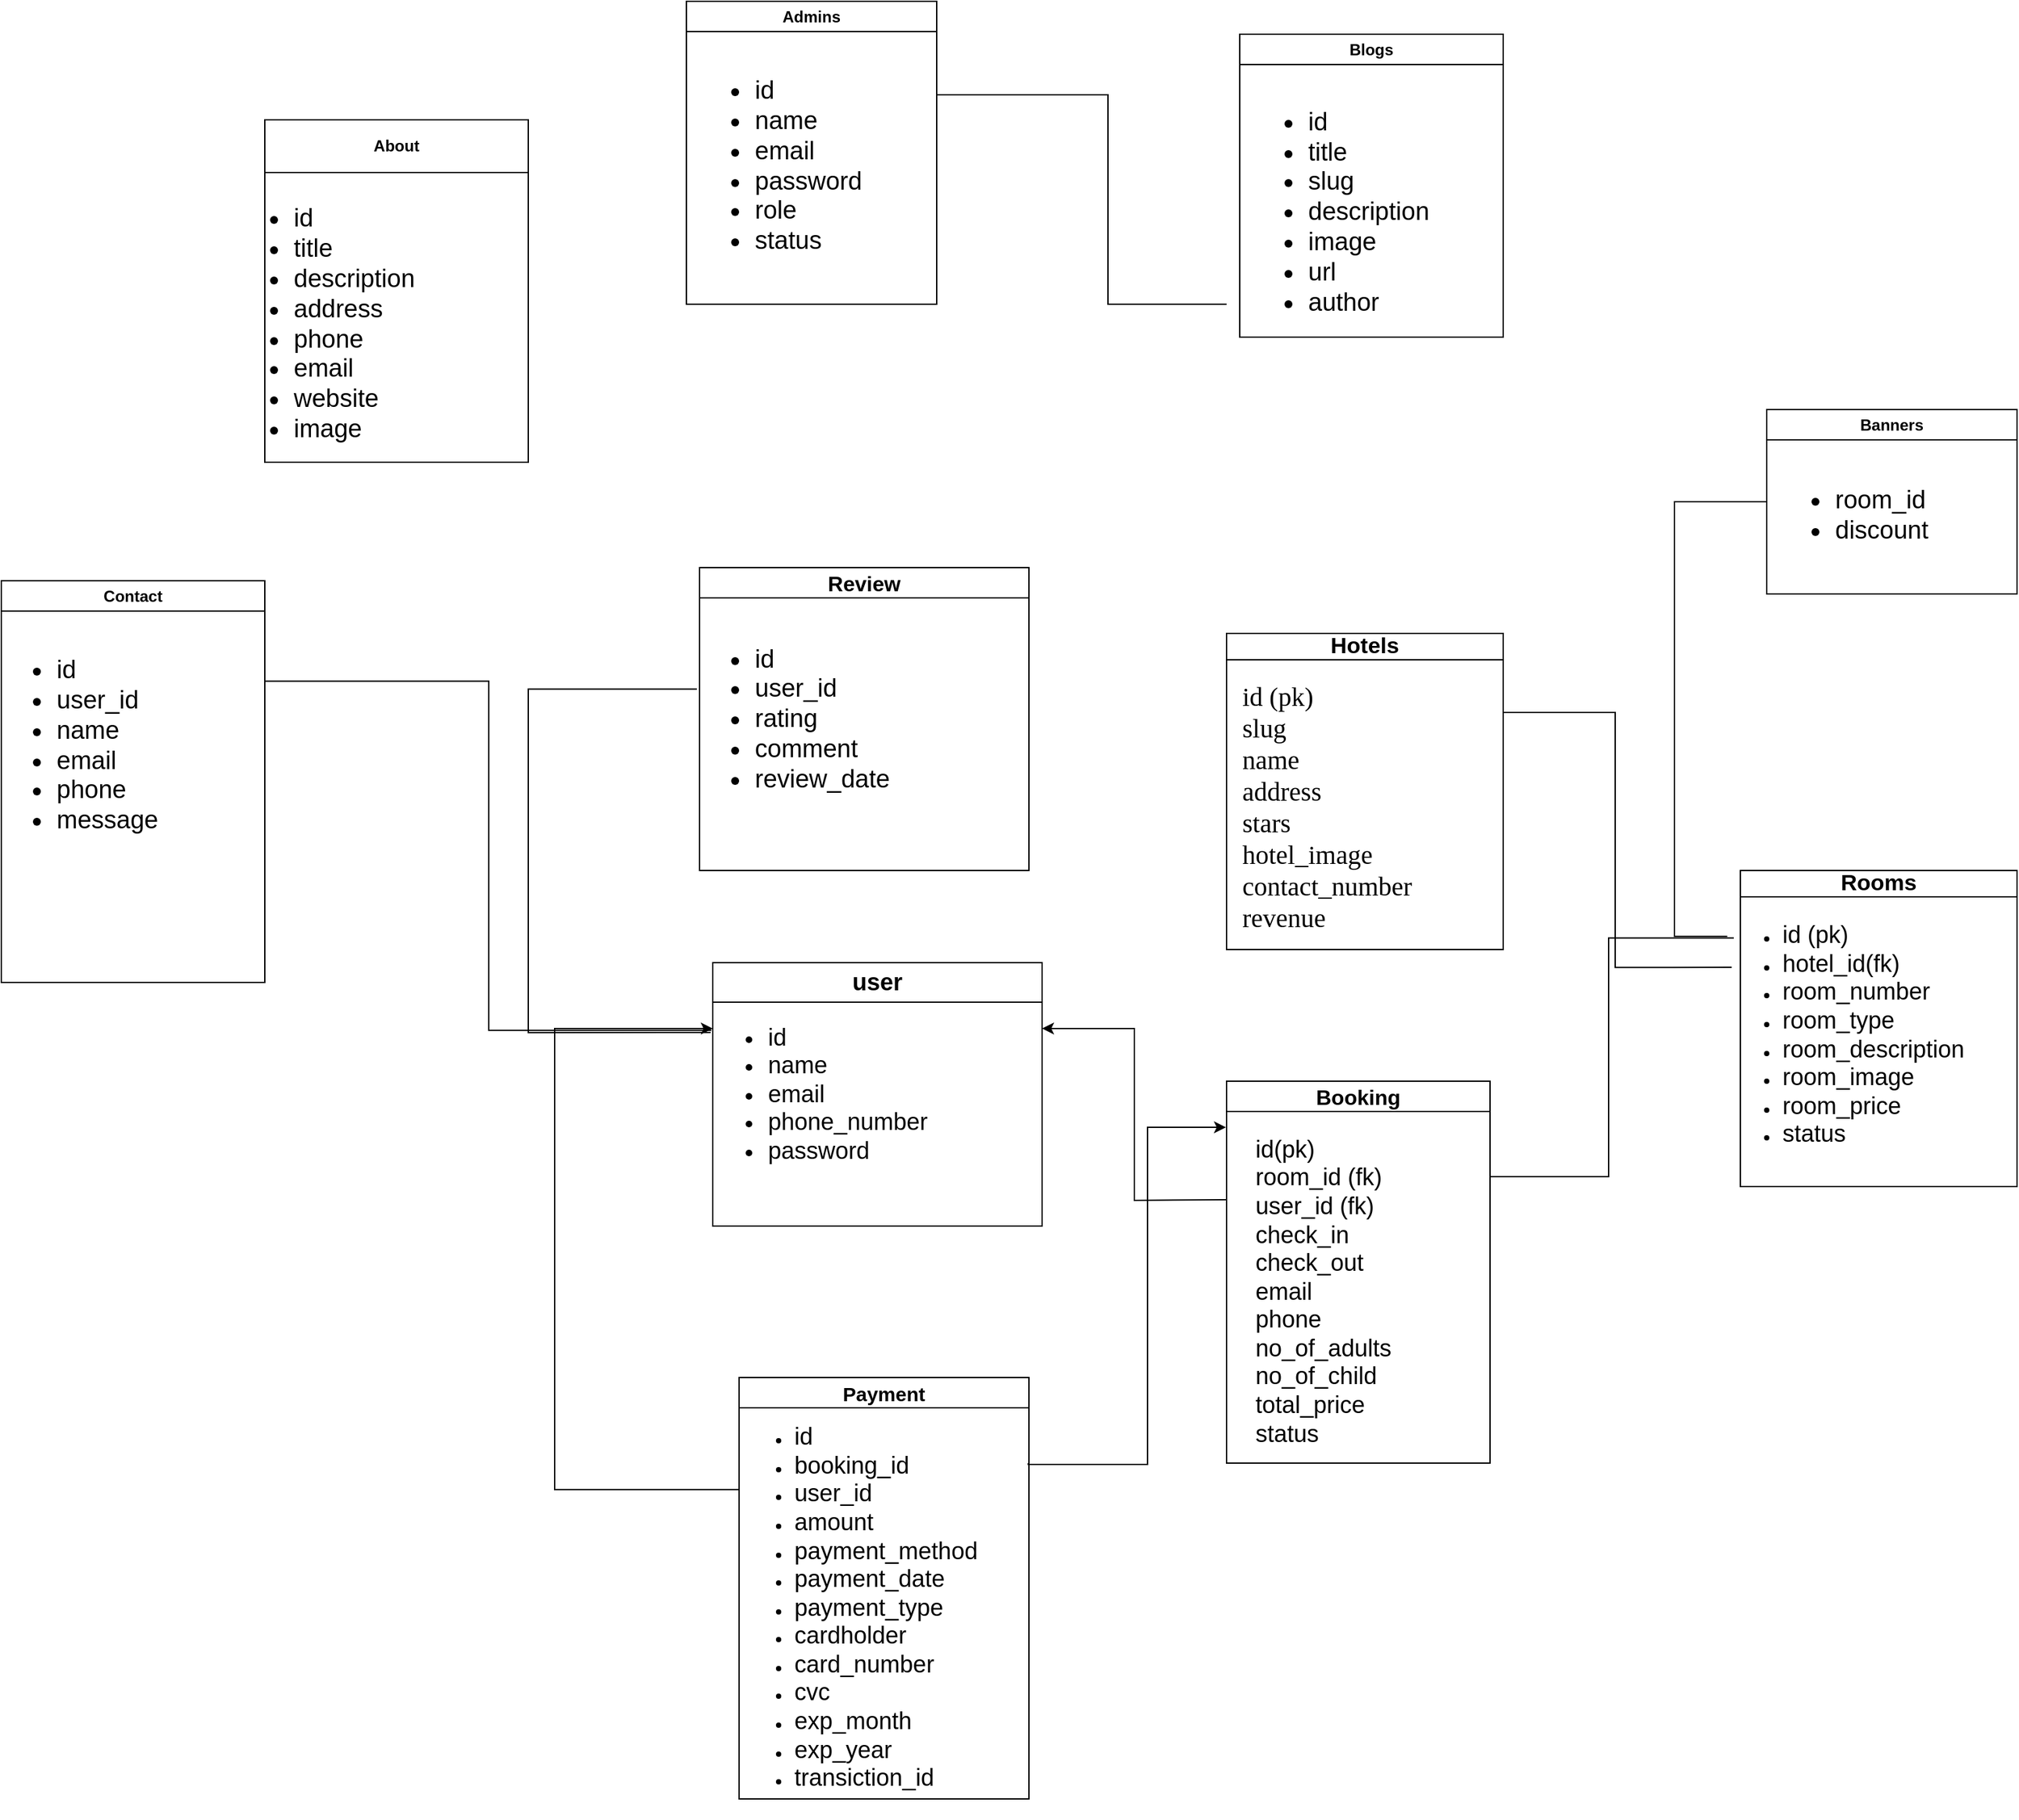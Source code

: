<mxfile scale="1" border="0" version="24.7.16">
  <diagram name="Page-1" id="7tW2MRgbk4w8lTmDE0QK">
    <mxGraphModel dx="3448" dy="2230" grid="1" gridSize="10" guides="1" tooltips="1" connect="1" arrows="1" fold="1" page="1" pageScale="1" pageWidth="850" pageHeight="1100" math="0" shadow="0">
      <root>
        <mxCell id="0" />
        <mxCell id="1" parent="0" />
        <mxCell id="sQE7p52MdIrEef-SsG3c-1" value="&lt;font style=&quot;font-size: 17px;&quot;&gt;Hotels&lt;/font&gt;" style="swimlane;whiteSpace=wrap;html=1;startSize=20;" parent="1" vertex="1">
          <mxGeometry x="80" y="-210" width="210" height="240" as="geometry" />
        </mxCell>
        <mxCell id="sQE7p52MdIrEef-SsG3c-3" value="id (pk)&lt;div&gt;slug&lt;br&gt;&lt;div style=&quot;font-size: 20px;&quot;&gt;name&lt;/div&gt;&lt;div style=&quot;font-size: 20px;&quot;&gt;address&lt;/div&gt;&lt;div style=&quot;font-size: 20px;&quot;&gt;stars&lt;/div&gt;&lt;div style=&quot;font-size: 20px;&quot;&gt;hotel_image&lt;/div&gt;&lt;div style=&quot;font-size: 20px;&quot;&gt;contact_number&amp;nbsp;&lt;/div&gt;&lt;div style=&quot;font-size: 20px;&quot;&gt;revenue&lt;/div&gt;&lt;/div&gt;" style="text;html=1;align=left;verticalAlign=bottom;resizable=0;points=[];autosize=1;strokeColor=none;fillColor=none;fontSize=20;fontFamily=Times New Roman;" parent="sQE7p52MdIrEef-SsG3c-1" vertex="1">
          <mxGeometry x="10" y="20" width="160" height="210" as="geometry" />
        </mxCell>
        <mxCell id="vu3Hggt9nAvQAzfozkWM-8" style="edgeStyle=orthogonalEdgeStyle;rounded=0;orthogonalLoop=1;jettySize=auto;html=1;entryX=1;entryY=0.25;entryDx=0;entryDy=0;" edge="1" parent="1" target="sQE7p52MdIrEef-SsG3c-10">
          <mxGeometry relative="1" as="geometry">
            <mxPoint x="-50" y="110" as="targetPoint" />
            <mxPoint x="80" y="220" as="sourcePoint" />
          </mxGeometry>
        </mxCell>
        <mxCell id="sQE7p52MdIrEef-SsG3c-7" value="&lt;font style=&quot;font-size: 16px;&quot;&gt;Booking&lt;/font&gt;" style="swimlane;whiteSpace=wrap;html=1;labelBackgroundColor=none;" parent="1" vertex="1">
          <mxGeometry x="80" y="130" width="200" height="290" as="geometry" />
        </mxCell>
        <mxCell id="sQE7p52MdIrEef-SsG3c-9" value="&lt;span style=&quot;font-size: 18px;&quot;&gt;id(pk)&lt;/span&gt;&lt;div&gt;&lt;span style=&quot;font-size: 18px;&quot;&gt;room_id (fk)&lt;/span&gt;&lt;/div&gt;&lt;div&gt;&lt;span style=&quot;font-size: 18px;&quot;&gt;user_id (fk)&lt;/span&gt;&lt;/div&gt;&lt;div&gt;&lt;span style=&quot;font-size: 18px;&quot;&gt;check_in&lt;/span&gt;&lt;/div&gt;&lt;div&gt;&lt;span style=&quot;font-size: 18px;&quot;&gt;check_out&lt;/span&gt;&lt;/div&gt;&lt;div&gt;&lt;span style=&quot;font-size: 18px;&quot;&gt;email&lt;/span&gt;&lt;/div&gt;&lt;div&gt;&lt;span style=&quot;font-size: 18px;&quot;&gt;phone&lt;/span&gt;&lt;/div&gt;&lt;div&gt;&lt;span style=&quot;font-size: 18px;&quot;&gt;no_of_adults&lt;/span&gt;&lt;/div&gt;&lt;div&gt;&lt;span style=&quot;font-size: 18px;&quot;&gt;no_of_child&lt;/span&gt;&lt;/div&gt;&lt;div&gt;&lt;span style=&quot;font-size: 18px;&quot;&gt;total_price&lt;/span&gt;&lt;/div&gt;&lt;div&gt;&lt;span style=&quot;font-size: 18px;&quot;&gt;status&lt;/span&gt;&lt;/div&gt;" style="text;html=1;align=left;verticalAlign=middle;resizable=0;points=[];autosize=1;strokeColor=none;fillColor=none;" parent="sQE7p52MdIrEef-SsG3c-7" vertex="1">
          <mxGeometry x="20" y="35" width="130" height="250" as="geometry" />
        </mxCell>
        <mxCell id="vu3Hggt9nAvQAzfozkWM-11" style="edgeStyle=orthogonalEdgeStyle;rounded=0;orthogonalLoop=1;jettySize=auto;html=1;exitX=1;exitY=0.25;exitDx=0;exitDy=0;" edge="1" parent="sQE7p52MdIrEef-SsG3c-7">
          <mxGeometry relative="1" as="geometry">
            <mxPoint x="-0.5" y="35" as="targetPoint" />
            <mxPoint x="-150.5" y="290" as="sourcePoint" />
            <Array as="points">
              <mxPoint x="-150" y="291" />
              <mxPoint x="-60" y="291" />
              <mxPoint x="-60" y="35" />
            </Array>
          </mxGeometry>
        </mxCell>
        <mxCell id="sQE7p52MdIrEef-SsG3c-10" value="&lt;font style=&quot;font-size: 18px;&quot;&gt;user&lt;/font&gt;" style="swimlane;whiteSpace=wrap;html=1;startSize=30;" parent="1" vertex="1">
          <mxGeometry x="-310" y="40" width="250" height="200" as="geometry" />
        </mxCell>
        <mxCell id="sQE7p52MdIrEef-SsG3c-17" value="&lt;ul style=&quot;&quot;&gt;&lt;li style=&quot;font-size: 18px;&quot;&gt;&lt;font style=&quot;font-size: 18px;&quot;&gt;id&lt;/font&gt;&lt;/li&gt;&lt;li style=&quot;font-size: 18px;&quot;&gt;&lt;font style=&quot;font-size: 18px;&quot;&gt;name&lt;/font&gt;&lt;/li&gt;&lt;li style=&quot;font-size: 18px;&quot;&gt;&lt;font style=&quot;font-size: 18px;&quot;&gt;email&lt;/font&gt;&lt;/li&gt;&lt;li style=&quot;font-size: 18px;&quot;&gt;&lt;font style=&quot;font-size: 18px;&quot;&gt;phone_number&lt;/font&gt;&lt;/li&gt;&lt;li style=&quot;font-size: 18px;&quot;&gt;&lt;font style=&quot;font-size: 18px;&quot;&gt;password&lt;/font&gt;&lt;/li&gt;&lt;/ul&gt;" style="text;html=1;align=left;verticalAlign=middle;resizable=0;points=[];autosize=1;strokeColor=none;fillColor=none;" parent="sQE7p52MdIrEef-SsG3c-10" vertex="1">
          <mxGeometry y="25" width="180" height="150" as="geometry" />
        </mxCell>
        <mxCell id="sQE7p52MdIrEef-SsG3c-23" value="&lt;font style=&quot;font-size: 15px;&quot;&gt;Payment&lt;/font&gt;" style="swimlane;whiteSpace=wrap;html=1;" parent="1" vertex="1">
          <mxGeometry x="-290" y="355" width="220" height="320" as="geometry" />
        </mxCell>
        <mxCell id="sQE7p52MdIrEef-SsG3c-24" value="&lt;ul&gt;&lt;li&gt;&lt;font style=&quot;font-size: 18px;&quot;&gt;id&amp;nbsp;&lt;/font&gt;&lt;/li&gt;&lt;li&gt;&lt;font style=&quot;font-size: 18px;&quot;&gt;booking_id&lt;/font&gt;&lt;/li&gt;&lt;li&gt;&lt;font style=&quot;font-size: 18px;&quot;&gt;user_id&lt;/font&gt;&lt;/li&gt;&lt;li&gt;&lt;font style=&quot;font-size: 18px;&quot;&gt;amount&lt;/font&gt;&lt;/li&gt;&lt;li&gt;&lt;font style=&quot;font-size: 18px;&quot;&gt;payment_method&lt;/font&gt;&lt;/li&gt;&lt;li&gt;&lt;font style=&quot;font-size: 18px;&quot;&gt;payment_date&lt;/font&gt;&lt;/li&gt;&lt;li&gt;&lt;font style=&quot;font-size: 18px;&quot;&gt;payment_type&lt;/font&gt;&lt;/li&gt;&lt;li&gt;&lt;font style=&quot;font-size: 18px;&quot;&gt;cardholder&lt;/font&gt;&lt;/li&gt;&lt;li&gt;&lt;font style=&quot;font-size: 18px;&quot;&gt;card_number&lt;/font&gt;&lt;/li&gt;&lt;li&gt;&lt;font style=&quot;font-size: 18px;&quot;&gt;cvc&lt;/font&gt;&lt;/li&gt;&lt;li&gt;&lt;font style=&quot;font-size: 18px;&quot;&gt;exp_month&lt;/font&gt;&lt;/li&gt;&lt;li&gt;&lt;font style=&quot;font-size: 18px;&quot;&gt;exp_year&lt;/font&gt;&lt;/li&gt;&lt;li&gt;&lt;font style=&quot;font-size: 18px;&quot;&gt;transiction_id&lt;/font&gt;&lt;/li&gt;&lt;/ul&gt;" style="text;html=1;align=left;verticalAlign=middle;resizable=0;points=[];autosize=1;strokeColor=none;fillColor=none;" parent="sQE7p52MdIrEef-SsG3c-23" vertex="1">
          <mxGeometry y="15" width="200" height="320" as="geometry" />
        </mxCell>
        <mxCell id="sQE7p52MdIrEef-SsG3c-26" value="&lt;font style=&quot;font-size: 16px;&quot;&gt;Review&lt;/font&gt;" style="swimlane;whiteSpace=wrap;html=1;" parent="1" vertex="1">
          <mxGeometry x="-320" y="-260" width="250" height="230" as="geometry" />
        </mxCell>
        <mxCell id="sQE7p52MdIrEef-SsG3c-27" value="&lt;ul style=&quot;font-size: 19px;&quot;&gt;&lt;li style=&quot;font-size: 19px;&quot;&gt;&lt;font style=&quot;font-size: 19px;&quot;&gt;id&lt;/font&gt;&lt;/li&gt;&lt;li style=&quot;font-size: 19px;&quot;&gt;&lt;font style=&quot;font-size: 19px;&quot;&gt;user_id&lt;/font&gt;&lt;/li&gt;&lt;li style=&quot;font-size: 19px;&quot;&gt;&lt;span style=&quot;font-size: 19px;&quot;&gt;rating&lt;/span&gt;&lt;/li&gt;&lt;li style=&quot;font-size: 19px;&quot;&gt;&lt;span style=&quot;font-size: 19px;&quot;&gt;comment&lt;/span&gt;&lt;/li&gt;&lt;li style=&quot;font-size: 19px;&quot;&gt;&lt;span style=&quot;font-size: 19px;&quot;&gt;review_date&lt;/span&gt;&lt;/li&gt;&lt;/ul&gt;" style="text;html=1;align=left;verticalAlign=middle;resizable=0;points=[];autosize=1;strokeColor=none;fillColor=none;fontSize=19;" parent="sQE7p52MdIrEef-SsG3c-26" vertex="1">
          <mxGeometry y="30" width="170" height="170" as="geometry" />
        </mxCell>
        <mxCell id="vu3Hggt9nAvQAzfozkWM-1" value="&lt;span style=&quot;font-size: 17px;&quot;&gt;Rooms&lt;/span&gt;" style="swimlane;whiteSpace=wrap;html=1;startSize=20;" vertex="1" parent="1">
          <mxGeometry x="470" y="-30" width="210" height="240" as="geometry" />
        </mxCell>
        <mxCell id="sQE7p52MdIrEef-SsG3c-5" value="&lt;ul&gt;&lt;li&gt;&lt;span style=&quot;font-size: 18px;&quot;&gt;id (pk)&lt;/span&gt;&lt;/li&gt;&lt;li&gt;&lt;span style=&quot;font-size: 18px;&quot;&gt;hotel_id(fk)&lt;/span&gt;&lt;/li&gt;&lt;li&gt;&lt;span style=&quot;font-size: 18px;&quot;&gt;room_number&lt;/span&gt;&lt;/li&gt;&lt;li&gt;&lt;span style=&quot;font-size: 18px;&quot;&gt;room_type&lt;/span&gt;&lt;/li&gt;&lt;li&gt;&lt;span style=&quot;font-size: 18px;&quot;&gt;room_description&lt;/span&gt;&lt;/li&gt;&lt;li&gt;&lt;span style=&quot;font-size: 18px;&quot;&gt;room_image&lt;/span&gt;&lt;/li&gt;&lt;li&gt;&lt;span style=&quot;font-size: 18px;&quot;&gt;room_price&lt;/span&gt;&lt;/li&gt;&lt;li&gt;&lt;span style=&quot;font-size: 18px;&quot;&gt;status&lt;/span&gt;&lt;/li&gt;&lt;/ul&gt;" style="text;html=1;align=left;verticalAlign=middle;resizable=0;points=[];autosize=1;strokeColor=none;fillColor=none;" parent="vu3Hggt9nAvQAzfozkWM-1" vertex="1">
          <mxGeometry x="-10" y="20" width="200" height="210" as="geometry" />
        </mxCell>
        <mxCell id="vu3Hggt9nAvQAzfozkWM-4" value="" style="endArrow=none;html=1;rounded=0;exitX=1;exitY=0.25;exitDx=0;exitDy=0;entryX=0.017;entryY=0.255;entryDx=0;entryDy=0;entryPerimeter=0;edgeStyle=orthogonalEdgeStyle;" edge="1" parent="1" source="sQE7p52MdIrEef-SsG3c-1" target="sQE7p52MdIrEef-SsG3c-5">
          <mxGeometry width="50" height="50" relative="1" as="geometry">
            <mxPoint x="330" y="90" as="sourcePoint" />
            <mxPoint x="380" y="40" as="targetPoint" />
          </mxGeometry>
        </mxCell>
        <mxCell id="vu3Hggt9nAvQAzfozkWM-6" value="" style="endArrow=none;html=1;rounded=0;exitX=1;exitY=0.25;exitDx=0;exitDy=0;entryX=0.025;entryY=0.149;entryDx=0;entryDy=0;entryPerimeter=0;edgeStyle=orthogonalEdgeStyle;" edge="1" parent="1" source="sQE7p52MdIrEef-SsG3c-7" target="sQE7p52MdIrEef-SsG3c-5">
          <mxGeometry width="50" height="50" relative="1" as="geometry">
            <mxPoint x="360" y="150" as="sourcePoint" />
            <mxPoint x="410" y="100" as="targetPoint" />
          </mxGeometry>
        </mxCell>
        <mxCell id="vu3Hggt9nAvQAzfozkWM-12" style="edgeStyle=orthogonalEdgeStyle;rounded=0;orthogonalLoop=1;jettySize=auto;html=1;exitX=0;exitY=0.219;exitDx=0;exitDy=0;exitPerimeter=0;" edge="1" parent="1" source="sQE7p52MdIrEef-SsG3c-24" target="sQE7p52MdIrEef-SsG3c-17">
          <mxGeometry relative="1" as="geometry">
            <mxPoint x="-330" y="100" as="targetPoint" />
            <Array as="points">
              <mxPoint x="-430" y="440" />
              <mxPoint x="-430" y="90" />
            </Array>
          </mxGeometry>
        </mxCell>
        <mxCell id="vu3Hggt9nAvQAzfozkWM-14" value="" style="endArrow=none;html=1;rounded=0;entryX=-0.012;entryY=0.366;entryDx=0;entryDy=0;entryPerimeter=0;exitX=-0.009;exitY=0.187;exitDx=0;exitDy=0;exitPerimeter=0;edgeStyle=orthogonalEdgeStyle;" edge="1" parent="1" source="sQE7p52MdIrEef-SsG3c-17" target="sQE7p52MdIrEef-SsG3c-27">
          <mxGeometry width="50" height="50" relative="1" as="geometry">
            <mxPoint x="-240" y="-20" as="sourcePoint" />
            <mxPoint x="-190" y="-70" as="targetPoint" />
            <Array as="points">
              <mxPoint x="-450" y="93" />
              <mxPoint x="-450" y="-168" />
            </Array>
          </mxGeometry>
        </mxCell>
        <mxCell id="vu3Hggt9nAvQAzfozkWM-15" value="Admins" style="swimlane;whiteSpace=wrap;html=1;" vertex="1" parent="1">
          <mxGeometry x="-330" y="-690" width="190" height="230" as="geometry" />
        </mxCell>
        <mxCell id="vu3Hggt9nAvQAzfozkWM-16" value="&lt;ul style=&quot;font-size: 19px;&quot;&gt;&lt;li style=&quot;font-size: 19px;&quot;&gt;&lt;font style=&quot;font-size: 19px;&quot;&gt;id&lt;/font&gt;&lt;/li&gt;&lt;li style=&quot;font-size: 19px;&quot;&gt;name&lt;/li&gt;&lt;li style=&quot;font-size: 19px;&quot;&gt;email&lt;/li&gt;&lt;li style=&quot;font-size: 19px;&quot;&gt;password&lt;/li&gt;&lt;li style=&quot;font-size: 19px;&quot;&gt;role&lt;/li&gt;&lt;li style=&quot;font-size: 19px;&quot;&gt;status&lt;/li&gt;&lt;/ul&gt;" style="text;html=1;align=left;verticalAlign=middle;resizable=0;points=[];autosize=1;strokeColor=none;fillColor=none;fontSize=19;" vertex="1" parent="vu3Hggt9nAvQAzfozkWM-15">
          <mxGeometry x="10" y="30" width="140" height="190" as="geometry" />
        </mxCell>
        <mxCell id="vu3Hggt9nAvQAzfozkWM-17" value="Blogs" style="swimlane;whiteSpace=wrap;html=1;" vertex="1" parent="1">
          <mxGeometry x="90" y="-665" width="200" height="230" as="geometry" />
        </mxCell>
        <mxCell id="vu3Hggt9nAvQAzfozkWM-18" value="&lt;ul style=&quot;font-size: 19px;&quot;&gt;&lt;li style=&quot;font-size: 19px;&quot;&gt;&lt;font style=&quot;font-size: 19px;&quot;&gt;id&lt;/font&gt;&lt;/li&gt;&lt;li style=&quot;font-size: 19px;&quot;&gt;&lt;font style=&quot;font-size: 19px;&quot;&gt;title&lt;/font&gt;&lt;/li&gt;&lt;li style=&quot;font-size: 19px;&quot;&gt;slug&lt;/li&gt;&lt;li style=&quot;font-size: 19px;&quot;&gt;description&amp;nbsp;&lt;/li&gt;&lt;li style=&quot;font-size: 19px;&quot;&gt;image&lt;/li&gt;&lt;li style=&quot;font-size: 19px;&quot;&gt;url&lt;/li&gt;&lt;li style=&quot;font-size: 19px;&quot;&gt;author&lt;/li&gt;&lt;/ul&gt;" style="text;html=1;align=left;verticalAlign=middle;resizable=0;points=[];autosize=1;strokeColor=none;fillColor=none;fontSize=19;" vertex="1" parent="vu3Hggt9nAvQAzfozkWM-17">
          <mxGeometry x="10" y="30" width="160" height="210" as="geometry" />
        </mxCell>
        <mxCell id="vu3Hggt9nAvQAzfozkWM-21" value="Banners" style="swimlane;whiteSpace=wrap;html=1;" vertex="1" parent="1">
          <mxGeometry x="490" y="-380" width="190" height="140" as="geometry" />
        </mxCell>
        <mxCell id="vu3Hggt9nAvQAzfozkWM-24" value="&lt;ul style=&quot;font-size: 19px;&quot;&gt;&lt;li style=&quot;font-size: 19px;&quot;&gt;room_id&lt;/li&gt;&lt;li style=&quot;font-size: 19px;&quot;&gt;discount&lt;/li&gt;&lt;/ul&gt;" style="text;html=1;align=left;verticalAlign=middle;resizable=0;points=[];autosize=1;strokeColor=none;fillColor=none;fontSize=19;" vertex="1" parent="vu3Hggt9nAvQAzfozkWM-21">
          <mxGeometry x="10" y="30" width="130" height="100" as="geometry" />
        </mxCell>
        <mxCell id="vu3Hggt9nAvQAzfozkWM-22" value="" style="endArrow=none;html=1;rounded=0;edgeStyle=orthogonalEdgeStyle;" edge="1" parent="1">
          <mxGeometry width="50" height="50" relative="1" as="geometry">
            <mxPoint x="-140" y="-620" as="sourcePoint" />
            <mxPoint x="80" y="-460" as="targetPoint" />
            <Array as="points">
              <mxPoint x="-10" y="-619" />
              <mxPoint x="-10" y="-460" />
            </Array>
          </mxGeometry>
        </mxCell>
        <mxCell id="vu3Hggt9nAvQAzfozkWM-25" value="" style="endArrow=none;html=1;rounded=0;entryX=0;entryY=0.5;entryDx=0;entryDy=0;edgeStyle=orthogonalEdgeStyle;" edge="1" parent="1" source="sQE7p52MdIrEef-SsG3c-5" target="vu3Hggt9nAvQAzfozkWM-21">
          <mxGeometry width="50" height="50" relative="1" as="geometry">
            <mxPoint x="490" y="-150" as="sourcePoint" />
            <mxPoint x="540" y="-200" as="targetPoint" />
            <Array as="points">
              <mxPoint x="420" y="20" />
              <mxPoint x="420" y="-310" />
            </Array>
          </mxGeometry>
        </mxCell>
        <mxCell id="vu3Hggt9nAvQAzfozkWM-31" value="About" style="swimlane;whiteSpace=wrap;html=1;startSize=40;" vertex="1" parent="1">
          <mxGeometry x="-650" y="-600" width="200" height="260" as="geometry" />
        </mxCell>
        <mxCell id="vu3Hggt9nAvQAzfozkWM-32" value="&lt;ul style=&quot;font-size: 19px;&quot;&gt;&lt;li style=&quot;font-size: 19px;&quot;&gt;id&amp;nbsp;&amp;nbsp;&lt;/li&gt;&lt;li style=&quot;font-size: 19px;&quot;&gt;title&lt;/li&gt;&lt;li style=&quot;font-size: 19px;&quot;&gt;description&lt;/li&gt;&lt;li style=&quot;font-size: 19px;&quot;&gt;address&lt;/li&gt;&lt;li style=&quot;font-size: 19px;&quot;&gt;phone&lt;/li&gt;&lt;li style=&quot;font-size: 19px;&quot;&gt;email&lt;/li&gt;&lt;li style=&quot;font-size: 19px;&quot;&gt;website&lt;/li&gt;&lt;li style=&quot;font-size: 19px;&quot;&gt;image&lt;/li&gt;&lt;/ul&gt;" style="text;html=1;align=left;verticalAlign=middle;resizable=0;points=[];autosize=1;strokeColor=none;fillColor=none;fontSize=19;" vertex="1" parent="vu3Hggt9nAvQAzfozkWM-31">
          <mxGeometry x="-20" y="40" width="160" height="230" as="geometry" />
        </mxCell>
        <mxCell id="vu3Hggt9nAvQAzfozkWM-37" value="" style="endArrow=none;html=1;rounded=0;fontFamily=Helvetica;fontSize=12;fontColor=default;fontStyle=1;resizable=0;exitX=-0.006;exitY=0.176;exitDx=0;exitDy=0;exitPerimeter=0;edgeStyle=orthogonalEdgeStyle;entryX=1;entryY=0.25;entryDx=0;entryDy=0;" edge="1" parent="1" source="sQE7p52MdIrEef-SsG3c-17" target="vu3Hggt9nAvQAzfozkWM-33">
          <mxGeometry width="50" height="50" relative="1" as="geometry">
            <mxPoint x="-311" y="91" as="sourcePoint" />
            <mxPoint x="-600" as="targetPoint" />
            <Array as="points" />
          </mxGeometry>
        </mxCell>
        <mxCell id="vu3Hggt9nAvQAzfozkWM-33" value="Contact" style="swimlane;whiteSpace=wrap;html=1;strokeColor=default;align=center;verticalAlign=middle;fontFamily=Helvetica;fontSize=12;fontColor=default;fontStyle=1;resizable=0;fillColor=default;shadow=0;" vertex="1" parent="1">
          <mxGeometry x="-850" y="-250" width="200" height="305" as="geometry" />
        </mxCell>
        <mxCell id="vu3Hggt9nAvQAzfozkWM-34" value="&lt;ul style=&quot;font-size: 19px;&quot;&gt;&lt;li style=&quot;font-size: 19px;&quot;&gt;id&amp;nbsp;&amp;nbsp;&lt;/li&gt;&lt;li style=&quot;font-size: 19px;&quot;&gt;user_id&lt;/li&gt;&lt;li style=&quot;font-size: 19px;&quot;&gt;name&lt;/li&gt;&lt;li style=&quot;font-size: 19px;&quot;&gt;email&lt;/li&gt;&lt;li style=&quot;font-size: 19px;&quot;&gt;phone&lt;/li&gt;&lt;li style=&quot;font-size: 19px;&quot;&gt;message&lt;/li&gt;&lt;/ul&gt;" style="text;html=1;align=left;verticalAlign=middle;resizable=0;points=[];autosize=1;strokeColor=none;fillColor=none;fontSize=19;" vertex="1" parent="vu3Hggt9nAvQAzfozkWM-33">
          <mxGeometry y="30" width="140" height="190" as="geometry" />
        </mxCell>
      </root>
    </mxGraphModel>
  </diagram>
</mxfile>
